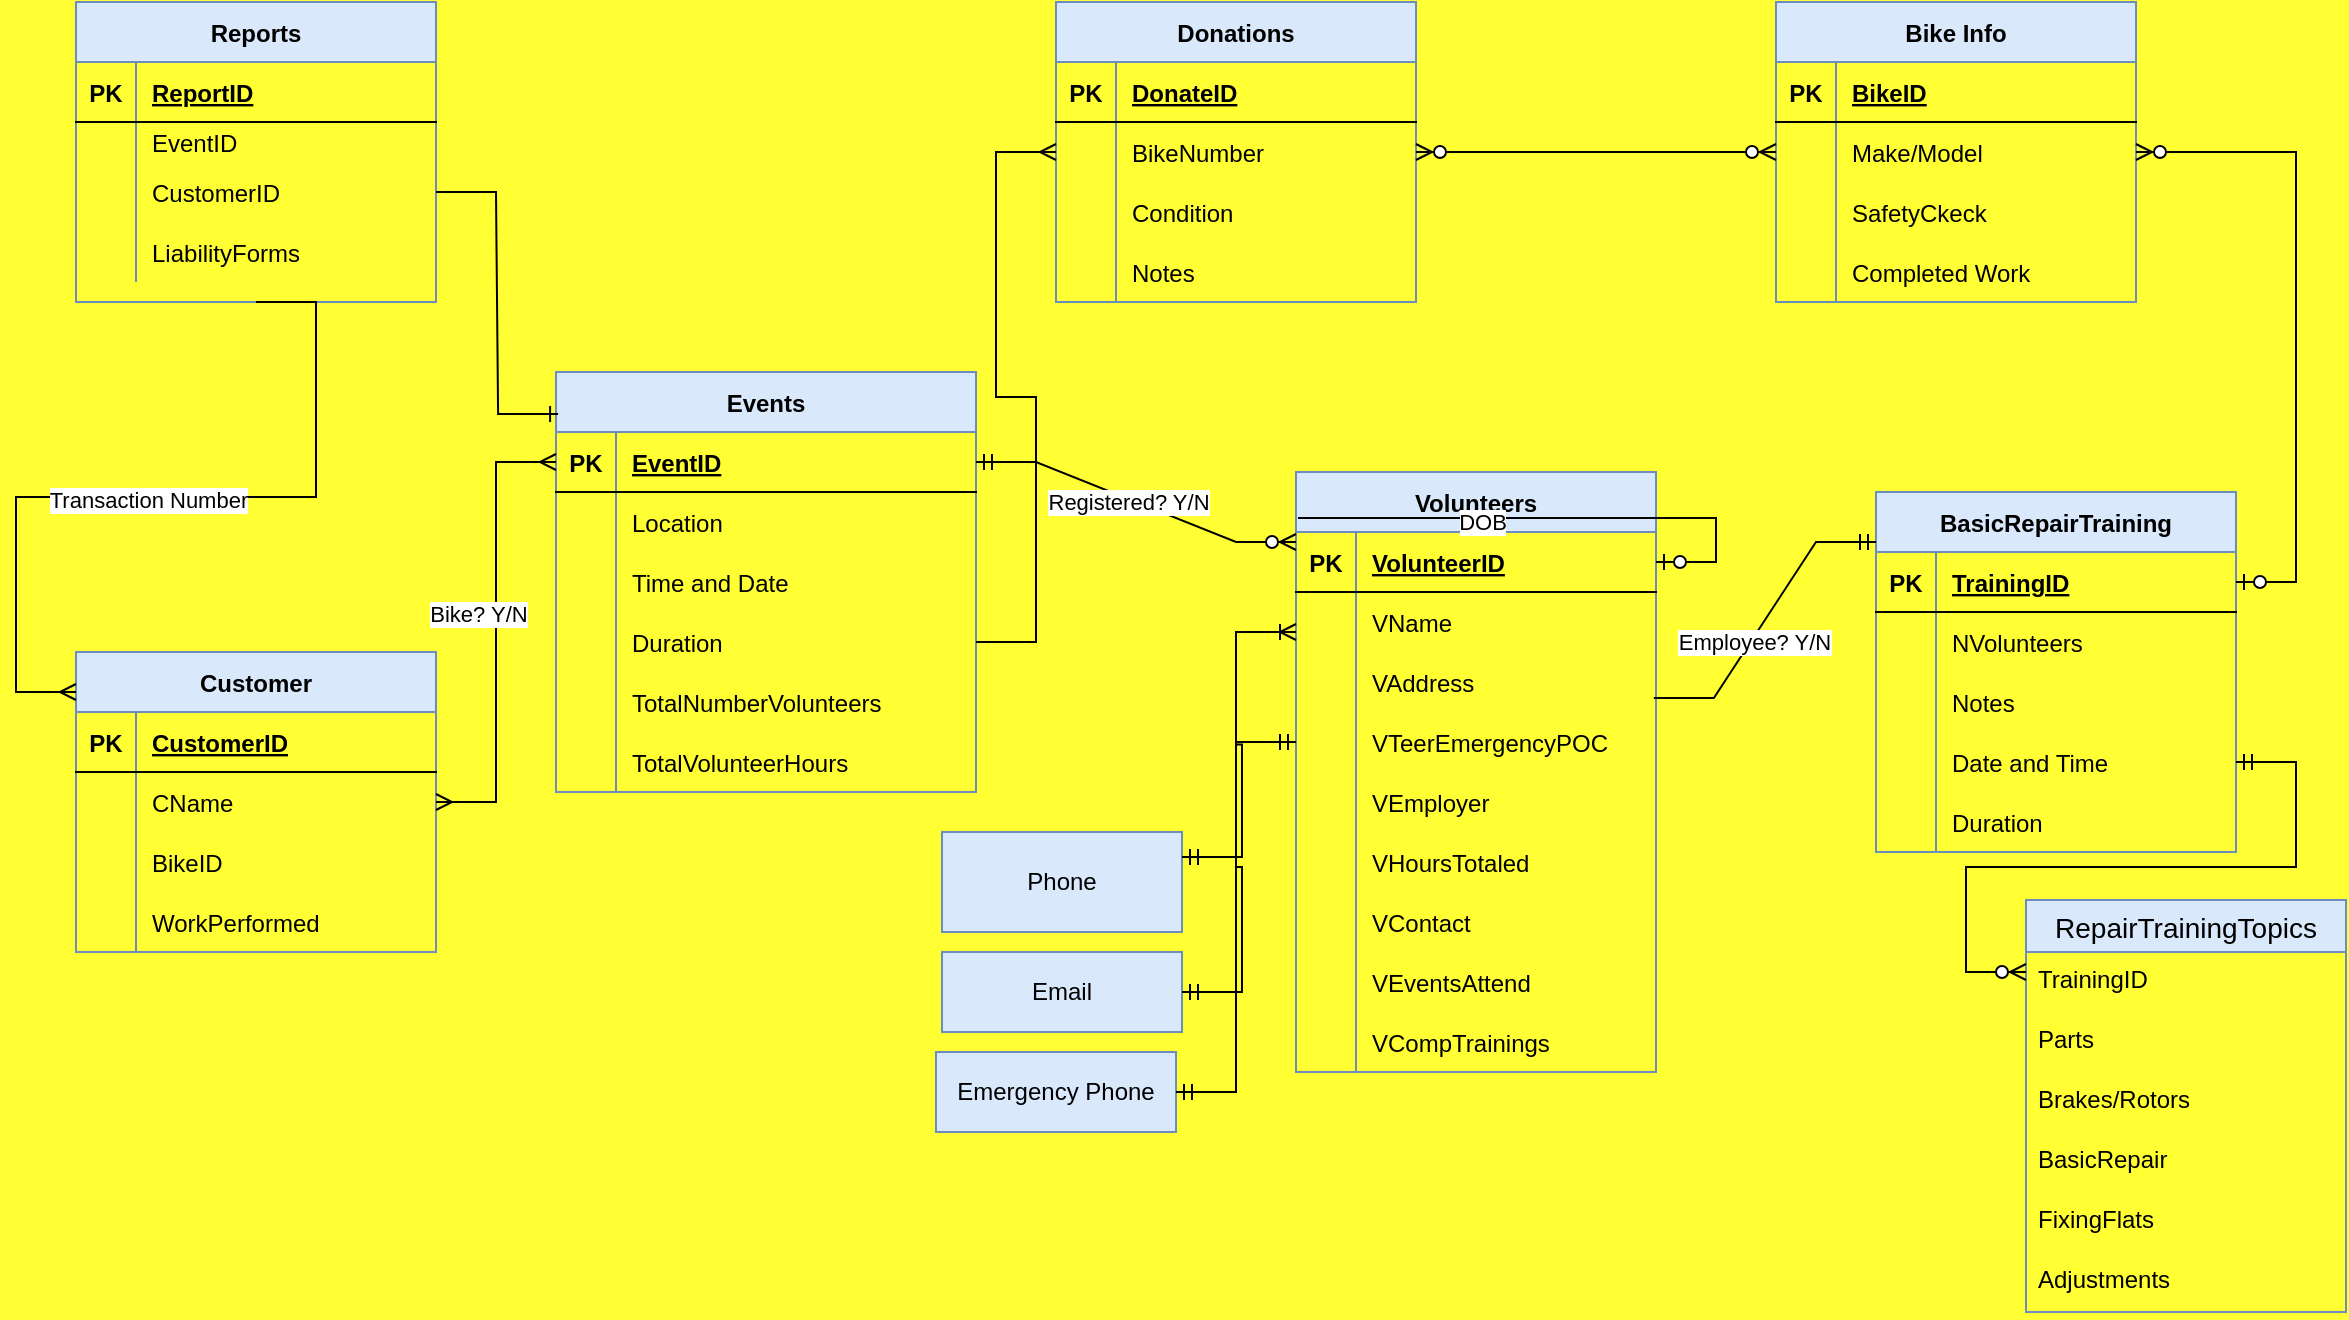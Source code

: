 <mxfile version="20.4.0" type="github">
  <diagram id="R2lEEEUBdFMjLlhIrx00" name="Page-1">
    <mxGraphModel dx="1426" dy="736" grid="1" gridSize="10" guides="1" tooltips="1" connect="1" arrows="1" fold="1" page="1" pageScale="1" pageWidth="850" pageHeight="1100" background="#FFFF33" math="0" shadow="0" extFonts="Permanent Marker^https://fonts.googleapis.com/css?family=Permanent+Marker">
      <root>
        <mxCell id="0" />
        <mxCell id="1" parent="0" />
        <mxCell id="-8hCUDdNDRMUAMXBYEi0-1" value="Donations" style="shape=table;startSize=30;container=1;collapsible=1;childLayout=tableLayout;fixedRows=1;rowLines=0;fontStyle=1;align=center;resizeLast=1;fillColor=#dae8fc;strokeColor=#6c8ebf;" vertex="1" parent="1">
          <mxGeometry x="630" y="205" width="180" height="150" as="geometry" />
        </mxCell>
        <mxCell id="-8hCUDdNDRMUAMXBYEi0-2" value="" style="shape=tableRow;horizontal=0;startSize=0;swimlaneHead=0;swimlaneBody=0;fillColor=none;collapsible=0;dropTarget=0;points=[[0,0.5],[1,0.5]];portConstraint=eastwest;top=0;left=0;right=0;bottom=1;" vertex="1" parent="-8hCUDdNDRMUAMXBYEi0-1">
          <mxGeometry y="30" width="180" height="30" as="geometry" />
        </mxCell>
        <mxCell id="-8hCUDdNDRMUAMXBYEi0-3" value="PK" style="shape=partialRectangle;connectable=0;fillColor=none;top=0;left=0;bottom=0;right=0;fontStyle=1;overflow=hidden;" vertex="1" parent="-8hCUDdNDRMUAMXBYEi0-2">
          <mxGeometry width="30" height="30" as="geometry">
            <mxRectangle width="30" height="30" as="alternateBounds" />
          </mxGeometry>
        </mxCell>
        <mxCell id="-8hCUDdNDRMUAMXBYEi0-4" value="DonateID" style="shape=partialRectangle;connectable=0;fillColor=none;top=0;left=0;bottom=0;right=0;align=left;spacingLeft=6;fontStyle=5;overflow=hidden;" vertex="1" parent="-8hCUDdNDRMUAMXBYEi0-2">
          <mxGeometry x="30" width="150" height="30" as="geometry">
            <mxRectangle width="150" height="30" as="alternateBounds" />
          </mxGeometry>
        </mxCell>
        <mxCell id="-8hCUDdNDRMUAMXBYEi0-5" value="" style="shape=tableRow;horizontal=0;startSize=0;swimlaneHead=0;swimlaneBody=0;fillColor=none;collapsible=0;dropTarget=0;points=[[0,0.5],[1,0.5]];portConstraint=eastwest;top=0;left=0;right=0;bottom=0;" vertex="1" parent="-8hCUDdNDRMUAMXBYEi0-1">
          <mxGeometry y="60" width="180" height="30" as="geometry" />
        </mxCell>
        <mxCell id="-8hCUDdNDRMUAMXBYEi0-6" value="" style="shape=partialRectangle;connectable=0;fillColor=none;top=0;left=0;bottom=0;right=0;editable=1;overflow=hidden;" vertex="1" parent="-8hCUDdNDRMUAMXBYEi0-5">
          <mxGeometry width="30" height="30" as="geometry">
            <mxRectangle width="30" height="30" as="alternateBounds" />
          </mxGeometry>
        </mxCell>
        <mxCell id="-8hCUDdNDRMUAMXBYEi0-7" value="BikeNumber" style="shape=partialRectangle;connectable=0;fillColor=none;top=0;left=0;bottom=0;right=0;align=left;spacingLeft=6;overflow=hidden;" vertex="1" parent="-8hCUDdNDRMUAMXBYEi0-5">
          <mxGeometry x="30" width="150" height="30" as="geometry">
            <mxRectangle width="150" height="30" as="alternateBounds" />
          </mxGeometry>
        </mxCell>
        <mxCell id="-8hCUDdNDRMUAMXBYEi0-8" value="" style="shape=tableRow;horizontal=0;startSize=0;swimlaneHead=0;swimlaneBody=0;fillColor=none;collapsible=0;dropTarget=0;points=[[0,0.5],[1,0.5]];portConstraint=eastwest;top=0;left=0;right=0;bottom=0;" vertex="1" parent="-8hCUDdNDRMUAMXBYEi0-1">
          <mxGeometry y="90" width="180" height="30" as="geometry" />
        </mxCell>
        <mxCell id="-8hCUDdNDRMUAMXBYEi0-9" value="" style="shape=partialRectangle;connectable=0;fillColor=none;top=0;left=0;bottom=0;right=0;editable=1;overflow=hidden;" vertex="1" parent="-8hCUDdNDRMUAMXBYEi0-8">
          <mxGeometry width="30" height="30" as="geometry">
            <mxRectangle width="30" height="30" as="alternateBounds" />
          </mxGeometry>
        </mxCell>
        <mxCell id="-8hCUDdNDRMUAMXBYEi0-10" value="Condition" style="shape=partialRectangle;connectable=0;fillColor=none;top=0;left=0;bottom=0;right=0;align=left;spacingLeft=6;overflow=hidden;" vertex="1" parent="-8hCUDdNDRMUAMXBYEi0-8">
          <mxGeometry x="30" width="150" height="30" as="geometry">
            <mxRectangle width="150" height="30" as="alternateBounds" />
          </mxGeometry>
        </mxCell>
        <mxCell id="-8hCUDdNDRMUAMXBYEi0-11" value="" style="shape=tableRow;horizontal=0;startSize=0;swimlaneHead=0;swimlaneBody=0;fillColor=none;collapsible=0;dropTarget=0;points=[[0,0.5],[1,0.5]];portConstraint=eastwest;top=0;left=0;right=0;bottom=0;" vertex="1" parent="-8hCUDdNDRMUAMXBYEi0-1">
          <mxGeometry y="120" width="180" height="30" as="geometry" />
        </mxCell>
        <mxCell id="-8hCUDdNDRMUAMXBYEi0-12" value="" style="shape=partialRectangle;connectable=0;fillColor=none;top=0;left=0;bottom=0;right=0;editable=1;overflow=hidden;" vertex="1" parent="-8hCUDdNDRMUAMXBYEi0-11">
          <mxGeometry width="30" height="30" as="geometry">
            <mxRectangle width="30" height="30" as="alternateBounds" />
          </mxGeometry>
        </mxCell>
        <mxCell id="-8hCUDdNDRMUAMXBYEi0-13" value="Notes" style="shape=partialRectangle;connectable=0;fillColor=none;top=0;left=0;bottom=0;right=0;align=left;spacingLeft=6;overflow=hidden;" vertex="1" parent="-8hCUDdNDRMUAMXBYEi0-11">
          <mxGeometry x="30" width="150" height="30" as="geometry">
            <mxRectangle width="150" height="30" as="alternateBounds" />
          </mxGeometry>
        </mxCell>
        <mxCell id="-8hCUDdNDRMUAMXBYEi0-14" value="Events" style="shape=table;startSize=30;container=1;collapsible=1;childLayout=tableLayout;fixedRows=1;rowLines=0;fontStyle=1;align=center;resizeLast=1;fillColor=#dae8fc;strokeColor=#6c8ebf;" vertex="1" parent="1">
          <mxGeometry x="380" y="390" width="210" height="210" as="geometry" />
        </mxCell>
        <mxCell id="-8hCUDdNDRMUAMXBYEi0-15" value="" style="shape=tableRow;horizontal=0;startSize=0;swimlaneHead=0;swimlaneBody=0;fillColor=none;collapsible=0;dropTarget=0;points=[[0,0.5],[1,0.5]];portConstraint=eastwest;top=0;left=0;right=0;bottom=1;" vertex="1" parent="-8hCUDdNDRMUAMXBYEi0-14">
          <mxGeometry y="30" width="210" height="30" as="geometry" />
        </mxCell>
        <mxCell id="-8hCUDdNDRMUAMXBYEi0-16" value="PK" style="shape=partialRectangle;connectable=0;fillColor=none;top=0;left=0;bottom=0;right=0;fontStyle=1;overflow=hidden;" vertex="1" parent="-8hCUDdNDRMUAMXBYEi0-15">
          <mxGeometry width="30" height="30" as="geometry">
            <mxRectangle width="30" height="30" as="alternateBounds" />
          </mxGeometry>
        </mxCell>
        <mxCell id="-8hCUDdNDRMUAMXBYEi0-17" value="EventID" style="shape=partialRectangle;connectable=0;fillColor=none;top=0;left=0;bottom=0;right=0;align=left;spacingLeft=6;fontStyle=5;overflow=hidden;" vertex="1" parent="-8hCUDdNDRMUAMXBYEi0-15">
          <mxGeometry x="30" width="180" height="30" as="geometry">
            <mxRectangle width="180" height="30" as="alternateBounds" />
          </mxGeometry>
        </mxCell>
        <mxCell id="-8hCUDdNDRMUAMXBYEi0-18" value="" style="shape=tableRow;horizontal=0;startSize=0;swimlaneHead=0;swimlaneBody=0;fillColor=none;collapsible=0;dropTarget=0;points=[[0,0.5],[1,0.5]];portConstraint=eastwest;top=0;left=0;right=0;bottom=0;" vertex="1" parent="-8hCUDdNDRMUAMXBYEi0-14">
          <mxGeometry y="60" width="210" height="30" as="geometry" />
        </mxCell>
        <mxCell id="-8hCUDdNDRMUAMXBYEi0-19" value="" style="shape=partialRectangle;connectable=0;fillColor=none;top=0;left=0;bottom=0;right=0;editable=1;overflow=hidden;" vertex="1" parent="-8hCUDdNDRMUAMXBYEi0-18">
          <mxGeometry width="30" height="30" as="geometry">
            <mxRectangle width="30" height="30" as="alternateBounds" />
          </mxGeometry>
        </mxCell>
        <mxCell id="-8hCUDdNDRMUAMXBYEi0-20" value="Location" style="shape=partialRectangle;connectable=0;fillColor=none;top=0;left=0;bottom=0;right=0;align=left;spacingLeft=6;overflow=hidden;" vertex="1" parent="-8hCUDdNDRMUAMXBYEi0-18">
          <mxGeometry x="30" width="180" height="30" as="geometry">
            <mxRectangle width="180" height="30" as="alternateBounds" />
          </mxGeometry>
        </mxCell>
        <mxCell id="-8hCUDdNDRMUAMXBYEi0-21" value="" style="shape=tableRow;horizontal=0;startSize=0;swimlaneHead=0;swimlaneBody=0;fillColor=none;collapsible=0;dropTarget=0;points=[[0,0.5],[1,0.5]];portConstraint=eastwest;top=0;left=0;right=0;bottom=0;" vertex="1" parent="-8hCUDdNDRMUAMXBYEi0-14">
          <mxGeometry y="90" width="210" height="30" as="geometry" />
        </mxCell>
        <mxCell id="-8hCUDdNDRMUAMXBYEi0-22" value="" style="shape=partialRectangle;connectable=0;fillColor=none;top=0;left=0;bottom=0;right=0;editable=1;overflow=hidden;" vertex="1" parent="-8hCUDdNDRMUAMXBYEi0-21">
          <mxGeometry width="30" height="30" as="geometry">
            <mxRectangle width="30" height="30" as="alternateBounds" />
          </mxGeometry>
        </mxCell>
        <mxCell id="-8hCUDdNDRMUAMXBYEi0-23" value="Time and Date" style="shape=partialRectangle;connectable=0;fillColor=none;top=0;left=0;bottom=0;right=0;align=left;spacingLeft=6;overflow=hidden;" vertex="1" parent="-8hCUDdNDRMUAMXBYEi0-21">
          <mxGeometry x="30" width="180" height="30" as="geometry">
            <mxRectangle width="180" height="30" as="alternateBounds" />
          </mxGeometry>
        </mxCell>
        <mxCell id="-8hCUDdNDRMUAMXBYEi0-24" value="" style="shape=tableRow;horizontal=0;startSize=0;swimlaneHead=0;swimlaneBody=0;fillColor=none;collapsible=0;dropTarget=0;points=[[0,0.5],[1,0.5]];portConstraint=eastwest;top=0;left=0;right=0;bottom=0;" vertex="1" parent="-8hCUDdNDRMUAMXBYEi0-14">
          <mxGeometry y="120" width="210" height="30" as="geometry" />
        </mxCell>
        <mxCell id="-8hCUDdNDRMUAMXBYEi0-25" value="" style="shape=partialRectangle;connectable=0;fillColor=none;top=0;left=0;bottom=0;right=0;editable=1;overflow=hidden;" vertex="1" parent="-8hCUDdNDRMUAMXBYEi0-24">
          <mxGeometry width="30" height="30" as="geometry">
            <mxRectangle width="30" height="30" as="alternateBounds" />
          </mxGeometry>
        </mxCell>
        <mxCell id="-8hCUDdNDRMUAMXBYEi0-26" value="Duration" style="shape=partialRectangle;connectable=0;fillColor=none;top=0;left=0;bottom=0;right=0;align=left;spacingLeft=6;overflow=hidden;" vertex="1" parent="-8hCUDdNDRMUAMXBYEi0-24">
          <mxGeometry x="30" width="180" height="30" as="geometry">
            <mxRectangle width="180" height="30" as="alternateBounds" />
          </mxGeometry>
        </mxCell>
        <mxCell id="-8hCUDdNDRMUAMXBYEi0-177" value="" style="shape=tableRow;horizontal=0;startSize=0;swimlaneHead=0;swimlaneBody=0;fillColor=none;collapsible=0;dropTarget=0;points=[[0,0.5],[1,0.5]];portConstraint=eastwest;top=0;left=0;right=0;bottom=0;" vertex="1" parent="-8hCUDdNDRMUAMXBYEi0-14">
          <mxGeometry y="150" width="210" height="30" as="geometry" />
        </mxCell>
        <mxCell id="-8hCUDdNDRMUAMXBYEi0-178" value="" style="shape=partialRectangle;connectable=0;fillColor=none;top=0;left=0;bottom=0;right=0;editable=1;overflow=hidden;" vertex="1" parent="-8hCUDdNDRMUAMXBYEi0-177">
          <mxGeometry width="30" height="30" as="geometry">
            <mxRectangle width="30" height="30" as="alternateBounds" />
          </mxGeometry>
        </mxCell>
        <mxCell id="-8hCUDdNDRMUAMXBYEi0-179" value="TotalNumberVolunteers" style="shape=partialRectangle;connectable=0;fillColor=none;top=0;left=0;bottom=0;right=0;align=left;spacingLeft=6;overflow=hidden;" vertex="1" parent="-8hCUDdNDRMUAMXBYEi0-177">
          <mxGeometry x="30" width="180" height="30" as="geometry">
            <mxRectangle width="180" height="30" as="alternateBounds" />
          </mxGeometry>
        </mxCell>
        <mxCell id="-8hCUDdNDRMUAMXBYEi0-180" value="" style="shape=tableRow;horizontal=0;startSize=0;swimlaneHead=0;swimlaneBody=0;fillColor=none;collapsible=0;dropTarget=0;points=[[0,0.5],[1,0.5]];portConstraint=eastwest;top=0;left=0;right=0;bottom=0;" vertex="1" parent="-8hCUDdNDRMUAMXBYEi0-14">
          <mxGeometry y="180" width="210" height="30" as="geometry" />
        </mxCell>
        <mxCell id="-8hCUDdNDRMUAMXBYEi0-181" value="" style="shape=partialRectangle;connectable=0;fillColor=none;top=0;left=0;bottom=0;right=0;editable=1;overflow=hidden;" vertex="1" parent="-8hCUDdNDRMUAMXBYEi0-180">
          <mxGeometry width="30" height="30" as="geometry">
            <mxRectangle width="30" height="30" as="alternateBounds" />
          </mxGeometry>
        </mxCell>
        <mxCell id="-8hCUDdNDRMUAMXBYEi0-182" value="TotalVolunteerHours" style="shape=partialRectangle;connectable=0;fillColor=none;top=0;left=0;bottom=0;right=0;align=left;spacingLeft=6;overflow=hidden;" vertex="1" parent="-8hCUDdNDRMUAMXBYEi0-180">
          <mxGeometry x="30" width="180" height="30" as="geometry">
            <mxRectangle width="180" height="30" as="alternateBounds" />
          </mxGeometry>
        </mxCell>
        <mxCell id="-8hCUDdNDRMUAMXBYEi0-27" value="Reports" style="shape=table;startSize=30;container=1;collapsible=1;childLayout=tableLayout;fixedRows=1;rowLines=0;fontStyle=1;align=center;resizeLast=1;fillColor=#dae8fc;strokeColor=#6c8ebf;" vertex="1" parent="1">
          <mxGeometry x="140" y="205" width="180" height="150" as="geometry" />
        </mxCell>
        <mxCell id="-8hCUDdNDRMUAMXBYEi0-28" value="" style="shape=tableRow;horizontal=0;startSize=0;swimlaneHead=0;swimlaneBody=0;fillColor=none;collapsible=0;dropTarget=0;points=[[0,0.5],[1,0.5]];portConstraint=eastwest;top=0;left=0;right=0;bottom=1;" vertex="1" parent="-8hCUDdNDRMUAMXBYEi0-27">
          <mxGeometry y="30" width="180" height="30" as="geometry" />
        </mxCell>
        <mxCell id="-8hCUDdNDRMUAMXBYEi0-29" value="PK" style="shape=partialRectangle;connectable=0;fillColor=none;top=0;left=0;bottom=0;right=0;fontStyle=1;overflow=hidden;" vertex="1" parent="-8hCUDdNDRMUAMXBYEi0-28">
          <mxGeometry width="30" height="30" as="geometry">
            <mxRectangle width="30" height="30" as="alternateBounds" />
          </mxGeometry>
        </mxCell>
        <mxCell id="-8hCUDdNDRMUAMXBYEi0-30" value="ReportID" style="shape=partialRectangle;connectable=0;fillColor=none;top=0;left=0;bottom=0;right=0;align=left;spacingLeft=6;fontStyle=5;overflow=hidden;" vertex="1" parent="-8hCUDdNDRMUAMXBYEi0-28">
          <mxGeometry x="30" width="150" height="30" as="geometry">
            <mxRectangle width="150" height="30" as="alternateBounds" />
          </mxGeometry>
        </mxCell>
        <mxCell id="-8hCUDdNDRMUAMXBYEi0-31" value="" style="shape=tableRow;horizontal=0;startSize=0;swimlaneHead=0;swimlaneBody=0;fillColor=none;collapsible=0;dropTarget=0;points=[[0,0.5],[1,0.5]];portConstraint=eastwest;top=0;left=0;right=0;bottom=0;" vertex="1" parent="-8hCUDdNDRMUAMXBYEi0-27">
          <mxGeometry y="60" width="180" height="20" as="geometry" />
        </mxCell>
        <mxCell id="-8hCUDdNDRMUAMXBYEi0-32" value="" style="shape=partialRectangle;connectable=0;fillColor=none;top=0;left=0;bottom=0;right=0;editable=1;overflow=hidden;" vertex="1" parent="-8hCUDdNDRMUAMXBYEi0-31">
          <mxGeometry width="30" height="20" as="geometry">
            <mxRectangle width="30" height="20" as="alternateBounds" />
          </mxGeometry>
        </mxCell>
        <mxCell id="-8hCUDdNDRMUAMXBYEi0-33" value="EventID" style="shape=partialRectangle;connectable=0;fillColor=none;top=0;left=0;bottom=0;right=0;align=left;spacingLeft=6;overflow=hidden;" vertex="1" parent="-8hCUDdNDRMUAMXBYEi0-31">
          <mxGeometry x="30" width="150" height="20" as="geometry">
            <mxRectangle width="150" height="20" as="alternateBounds" />
          </mxGeometry>
        </mxCell>
        <mxCell id="-8hCUDdNDRMUAMXBYEi0-34" value="" style="shape=tableRow;horizontal=0;startSize=0;swimlaneHead=0;swimlaneBody=0;fillColor=none;collapsible=0;dropTarget=0;points=[[0,0.5],[1,0.5]];portConstraint=eastwest;top=0;left=0;right=0;bottom=0;" vertex="1" parent="-8hCUDdNDRMUAMXBYEi0-27">
          <mxGeometry y="80" width="180" height="30" as="geometry" />
        </mxCell>
        <mxCell id="-8hCUDdNDRMUAMXBYEi0-35" value="" style="shape=partialRectangle;connectable=0;fillColor=none;top=0;left=0;bottom=0;right=0;editable=1;overflow=hidden;" vertex="1" parent="-8hCUDdNDRMUAMXBYEi0-34">
          <mxGeometry width="30" height="30" as="geometry">
            <mxRectangle width="30" height="30" as="alternateBounds" />
          </mxGeometry>
        </mxCell>
        <mxCell id="-8hCUDdNDRMUAMXBYEi0-36" value="CustomerID" style="shape=partialRectangle;connectable=0;fillColor=none;top=0;left=0;bottom=0;right=0;align=left;spacingLeft=6;overflow=hidden;" vertex="1" parent="-8hCUDdNDRMUAMXBYEi0-34">
          <mxGeometry x="30" width="150" height="30" as="geometry">
            <mxRectangle width="150" height="30" as="alternateBounds" />
          </mxGeometry>
        </mxCell>
        <mxCell id="-8hCUDdNDRMUAMXBYEi0-37" value="" style="shape=tableRow;horizontal=0;startSize=0;swimlaneHead=0;swimlaneBody=0;fillColor=none;collapsible=0;dropTarget=0;points=[[0,0.5],[1,0.5]];portConstraint=eastwest;top=0;left=0;right=0;bottom=0;" vertex="1" parent="-8hCUDdNDRMUAMXBYEi0-27">
          <mxGeometry y="110" width="180" height="30" as="geometry" />
        </mxCell>
        <mxCell id="-8hCUDdNDRMUAMXBYEi0-38" value="" style="shape=partialRectangle;connectable=0;fillColor=none;top=0;left=0;bottom=0;right=0;editable=1;overflow=hidden;" vertex="1" parent="-8hCUDdNDRMUAMXBYEi0-37">
          <mxGeometry width="30" height="30" as="geometry">
            <mxRectangle width="30" height="30" as="alternateBounds" />
          </mxGeometry>
        </mxCell>
        <mxCell id="-8hCUDdNDRMUAMXBYEi0-39" value="LiabilityForms" style="shape=partialRectangle;connectable=0;fillColor=none;top=0;left=0;bottom=0;right=0;align=left;spacingLeft=6;overflow=hidden;" vertex="1" parent="-8hCUDdNDRMUAMXBYEi0-37">
          <mxGeometry x="30" width="150" height="30" as="geometry">
            <mxRectangle width="150" height="30" as="alternateBounds" />
          </mxGeometry>
        </mxCell>
        <mxCell id="-8hCUDdNDRMUAMXBYEi0-40" value="Customer" style="shape=table;startSize=30;container=1;collapsible=1;childLayout=tableLayout;fixedRows=1;rowLines=0;fontStyle=1;align=center;resizeLast=1;fillColor=#dae8fc;strokeColor=#6c8ebf;" vertex="1" parent="1">
          <mxGeometry x="140" y="530" width="180" height="150" as="geometry" />
        </mxCell>
        <mxCell id="-8hCUDdNDRMUAMXBYEi0-41" value="" style="shape=tableRow;horizontal=0;startSize=0;swimlaneHead=0;swimlaneBody=0;fillColor=none;collapsible=0;dropTarget=0;points=[[0,0.5],[1,0.5]];portConstraint=eastwest;top=0;left=0;right=0;bottom=1;" vertex="1" parent="-8hCUDdNDRMUAMXBYEi0-40">
          <mxGeometry y="30" width="180" height="30" as="geometry" />
        </mxCell>
        <mxCell id="-8hCUDdNDRMUAMXBYEi0-42" value="PK" style="shape=partialRectangle;connectable=0;fillColor=none;top=0;left=0;bottom=0;right=0;fontStyle=1;overflow=hidden;" vertex="1" parent="-8hCUDdNDRMUAMXBYEi0-41">
          <mxGeometry width="30" height="30" as="geometry">
            <mxRectangle width="30" height="30" as="alternateBounds" />
          </mxGeometry>
        </mxCell>
        <mxCell id="-8hCUDdNDRMUAMXBYEi0-43" value="CustomerID" style="shape=partialRectangle;connectable=0;fillColor=none;top=0;left=0;bottom=0;right=0;align=left;spacingLeft=6;fontStyle=5;overflow=hidden;" vertex="1" parent="-8hCUDdNDRMUAMXBYEi0-41">
          <mxGeometry x="30" width="150" height="30" as="geometry">
            <mxRectangle width="150" height="30" as="alternateBounds" />
          </mxGeometry>
        </mxCell>
        <mxCell id="-8hCUDdNDRMUAMXBYEi0-44" value="" style="shape=tableRow;horizontal=0;startSize=0;swimlaneHead=0;swimlaneBody=0;fillColor=none;collapsible=0;dropTarget=0;points=[[0,0.5],[1,0.5]];portConstraint=eastwest;top=0;left=0;right=0;bottom=0;" vertex="1" parent="-8hCUDdNDRMUAMXBYEi0-40">
          <mxGeometry y="60" width="180" height="30" as="geometry" />
        </mxCell>
        <mxCell id="-8hCUDdNDRMUAMXBYEi0-45" value="" style="shape=partialRectangle;connectable=0;fillColor=none;top=0;left=0;bottom=0;right=0;editable=1;overflow=hidden;" vertex="1" parent="-8hCUDdNDRMUAMXBYEi0-44">
          <mxGeometry width="30" height="30" as="geometry">
            <mxRectangle width="30" height="30" as="alternateBounds" />
          </mxGeometry>
        </mxCell>
        <mxCell id="-8hCUDdNDRMUAMXBYEi0-46" value="CName" style="shape=partialRectangle;connectable=0;fillColor=none;top=0;left=0;bottom=0;right=0;align=left;spacingLeft=6;overflow=hidden;" vertex="1" parent="-8hCUDdNDRMUAMXBYEi0-44">
          <mxGeometry x="30" width="150" height="30" as="geometry">
            <mxRectangle width="150" height="30" as="alternateBounds" />
          </mxGeometry>
        </mxCell>
        <mxCell id="-8hCUDdNDRMUAMXBYEi0-47" value="" style="shape=tableRow;horizontal=0;startSize=0;swimlaneHead=0;swimlaneBody=0;fillColor=none;collapsible=0;dropTarget=0;points=[[0,0.5],[1,0.5]];portConstraint=eastwest;top=0;left=0;right=0;bottom=0;" vertex="1" parent="-8hCUDdNDRMUAMXBYEi0-40">
          <mxGeometry y="90" width="180" height="30" as="geometry" />
        </mxCell>
        <mxCell id="-8hCUDdNDRMUAMXBYEi0-48" value="" style="shape=partialRectangle;connectable=0;fillColor=none;top=0;left=0;bottom=0;right=0;editable=1;overflow=hidden;" vertex="1" parent="-8hCUDdNDRMUAMXBYEi0-47">
          <mxGeometry width="30" height="30" as="geometry">
            <mxRectangle width="30" height="30" as="alternateBounds" />
          </mxGeometry>
        </mxCell>
        <mxCell id="-8hCUDdNDRMUAMXBYEi0-49" value="BikeID" style="shape=partialRectangle;connectable=0;fillColor=none;top=0;left=0;bottom=0;right=0;align=left;spacingLeft=6;overflow=hidden;" vertex="1" parent="-8hCUDdNDRMUAMXBYEi0-47">
          <mxGeometry x="30" width="150" height="30" as="geometry">
            <mxRectangle width="150" height="30" as="alternateBounds" />
          </mxGeometry>
        </mxCell>
        <mxCell id="-8hCUDdNDRMUAMXBYEi0-50" value="" style="shape=tableRow;horizontal=0;startSize=0;swimlaneHead=0;swimlaneBody=0;fillColor=none;collapsible=0;dropTarget=0;points=[[0,0.5],[1,0.5]];portConstraint=eastwest;top=0;left=0;right=0;bottom=0;" vertex="1" parent="-8hCUDdNDRMUAMXBYEi0-40">
          <mxGeometry y="120" width="180" height="30" as="geometry" />
        </mxCell>
        <mxCell id="-8hCUDdNDRMUAMXBYEi0-51" value="" style="shape=partialRectangle;connectable=0;fillColor=none;top=0;left=0;bottom=0;right=0;editable=1;overflow=hidden;" vertex="1" parent="-8hCUDdNDRMUAMXBYEi0-50">
          <mxGeometry width="30" height="30" as="geometry">
            <mxRectangle width="30" height="30" as="alternateBounds" />
          </mxGeometry>
        </mxCell>
        <mxCell id="-8hCUDdNDRMUAMXBYEi0-52" value="WorkPerformed" style="shape=partialRectangle;connectable=0;fillColor=none;top=0;left=0;bottom=0;right=0;align=left;spacingLeft=6;overflow=hidden;" vertex="1" parent="-8hCUDdNDRMUAMXBYEi0-50">
          <mxGeometry x="30" width="150" height="30" as="geometry">
            <mxRectangle width="150" height="30" as="alternateBounds" />
          </mxGeometry>
        </mxCell>
        <mxCell id="-8hCUDdNDRMUAMXBYEi0-53" value="Volunteers" style="shape=table;startSize=30;container=1;collapsible=1;childLayout=tableLayout;fixedRows=1;rowLines=0;fontStyle=1;align=center;resizeLast=1;fillColor=#dae8fc;strokeColor=#6c8ebf;" vertex="1" parent="1">
          <mxGeometry x="750" y="440" width="180" height="300" as="geometry" />
        </mxCell>
        <mxCell id="-8hCUDdNDRMUAMXBYEi0-54" value="" style="shape=tableRow;horizontal=0;startSize=0;swimlaneHead=0;swimlaneBody=0;fillColor=none;collapsible=0;dropTarget=0;points=[[0,0.5],[1,0.5]];portConstraint=eastwest;top=0;left=0;right=0;bottom=1;" vertex="1" parent="-8hCUDdNDRMUAMXBYEi0-53">
          <mxGeometry y="30" width="180" height="30" as="geometry" />
        </mxCell>
        <mxCell id="-8hCUDdNDRMUAMXBYEi0-55" value="PK" style="shape=partialRectangle;connectable=0;fillColor=none;top=0;left=0;bottom=0;right=0;fontStyle=1;overflow=hidden;" vertex="1" parent="-8hCUDdNDRMUAMXBYEi0-54">
          <mxGeometry width="30" height="30" as="geometry">
            <mxRectangle width="30" height="30" as="alternateBounds" />
          </mxGeometry>
        </mxCell>
        <mxCell id="-8hCUDdNDRMUAMXBYEi0-56" value="VolunteerID" style="shape=partialRectangle;connectable=0;fillColor=none;top=0;left=0;bottom=0;right=0;align=left;spacingLeft=6;fontStyle=5;overflow=hidden;" vertex="1" parent="-8hCUDdNDRMUAMXBYEi0-54">
          <mxGeometry x="30" width="150" height="30" as="geometry">
            <mxRectangle width="150" height="30" as="alternateBounds" />
          </mxGeometry>
        </mxCell>
        <mxCell id="-8hCUDdNDRMUAMXBYEi0-57" value="" style="shape=tableRow;horizontal=0;startSize=0;swimlaneHead=0;swimlaneBody=0;fillColor=none;collapsible=0;dropTarget=0;points=[[0,0.5],[1,0.5]];portConstraint=eastwest;top=0;left=0;right=0;bottom=0;" vertex="1" parent="-8hCUDdNDRMUAMXBYEi0-53">
          <mxGeometry y="60" width="180" height="30" as="geometry" />
        </mxCell>
        <mxCell id="-8hCUDdNDRMUAMXBYEi0-58" value="" style="shape=partialRectangle;connectable=0;fillColor=none;top=0;left=0;bottom=0;right=0;editable=1;overflow=hidden;" vertex="1" parent="-8hCUDdNDRMUAMXBYEi0-57">
          <mxGeometry width="30" height="30" as="geometry">
            <mxRectangle width="30" height="30" as="alternateBounds" />
          </mxGeometry>
        </mxCell>
        <mxCell id="-8hCUDdNDRMUAMXBYEi0-59" value="VName" style="shape=partialRectangle;connectable=0;fillColor=none;top=0;left=0;bottom=0;right=0;align=left;spacingLeft=6;overflow=hidden;" vertex="1" parent="-8hCUDdNDRMUAMXBYEi0-57">
          <mxGeometry x="30" width="150" height="30" as="geometry">
            <mxRectangle width="150" height="30" as="alternateBounds" />
          </mxGeometry>
        </mxCell>
        <mxCell id="-8hCUDdNDRMUAMXBYEi0-60" value="" style="shape=tableRow;horizontal=0;startSize=0;swimlaneHead=0;swimlaneBody=0;fillColor=none;collapsible=0;dropTarget=0;points=[[0,0.5],[1,0.5]];portConstraint=eastwest;top=0;left=0;right=0;bottom=0;" vertex="1" parent="-8hCUDdNDRMUAMXBYEi0-53">
          <mxGeometry y="90" width="180" height="30" as="geometry" />
        </mxCell>
        <mxCell id="-8hCUDdNDRMUAMXBYEi0-61" value="" style="shape=partialRectangle;connectable=0;fillColor=none;top=0;left=0;bottom=0;right=0;editable=1;overflow=hidden;" vertex="1" parent="-8hCUDdNDRMUAMXBYEi0-60">
          <mxGeometry width="30" height="30" as="geometry">
            <mxRectangle width="30" height="30" as="alternateBounds" />
          </mxGeometry>
        </mxCell>
        <mxCell id="-8hCUDdNDRMUAMXBYEi0-62" value="VAddress" style="shape=partialRectangle;connectable=0;fillColor=none;top=0;left=0;bottom=0;right=0;align=left;spacingLeft=6;overflow=hidden;" vertex="1" parent="-8hCUDdNDRMUAMXBYEi0-60">
          <mxGeometry x="30" width="150" height="30" as="geometry">
            <mxRectangle width="150" height="30" as="alternateBounds" />
          </mxGeometry>
        </mxCell>
        <mxCell id="-8hCUDdNDRMUAMXBYEi0-63" value="" style="shape=tableRow;horizontal=0;startSize=0;swimlaneHead=0;swimlaneBody=0;fillColor=none;collapsible=0;dropTarget=0;points=[[0,0.5],[1,0.5]];portConstraint=eastwest;top=0;left=0;right=0;bottom=0;" vertex="1" parent="-8hCUDdNDRMUAMXBYEi0-53">
          <mxGeometry y="120" width="180" height="30" as="geometry" />
        </mxCell>
        <mxCell id="-8hCUDdNDRMUAMXBYEi0-64" value="" style="shape=partialRectangle;connectable=0;fillColor=none;top=0;left=0;bottom=0;right=0;editable=1;overflow=hidden;" vertex="1" parent="-8hCUDdNDRMUAMXBYEi0-63">
          <mxGeometry width="30" height="30" as="geometry">
            <mxRectangle width="30" height="30" as="alternateBounds" />
          </mxGeometry>
        </mxCell>
        <mxCell id="-8hCUDdNDRMUAMXBYEi0-65" value="VTeerEmergencyPOC" style="shape=partialRectangle;connectable=0;fillColor=none;top=0;left=0;bottom=0;right=0;align=left;spacingLeft=6;overflow=hidden;" vertex="1" parent="-8hCUDdNDRMUAMXBYEi0-63">
          <mxGeometry x="30" width="150" height="30" as="geometry">
            <mxRectangle width="150" height="30" as="alternateBounds" />
          </mxGeometry>
        </mxCell>
        <mxCell id="-8hCUDdNDRMUAMXBYEi0-140" value="" style="shape=tableRow;horizontal=0;startSize=0;swimlaneHead=0;swimlaneBody=0;fillColor=none;collapsible=0;dropTarget=0;points=[[0,0.5],[1,0.5]];portConstraint=eastwest;top=0;left=0;right=0;bottom=0;" vertex="1" parent="-8hCUDdNDRMUAMXBYEi0-53">
          <mxGeometry y="150" width="180" height="30" as="geometry" />
        </mxCell>
        <mxCell id="-8hCUDdNDRMUAMXBYEi0-141" value="" style="shape=partialRectangle;connectable=0;fillColor=none;top=0;left=0;bottom=0;right=0;editable=1;overflow=hidden;" vertex="1" parent="-8hCUDdNDRMUAMXBYEi0-140">
          <mxGeometry width="30" height="30" as="geometry">
            <mxRectangle width="30" height="30" as="alternateBounds" />
          </mxGeometry>
        </mxCell>
        <mxCell id="-8hCUDdNDRMUAMXBYEi0-142" value="VEmployer" style="shape=partialRectangle;connectable=0;fillColor=none;top=0;left=0;bottom=0;right=0;align=left;spacingLeft=6;overflow=hidden;" vertex="1" parent="-8hCUDdNDRMUAMXBYEi0-140">
          <mxGeometry x="30" width="150" height="30" as="geometry">
            <mxRectangle width="150" height="30" as="alternateBounds" />
          </mxGeometry>
        </mxCell>
        <mxCell id="-8hCUDdNDRMUAMXBYEi0-143" value="" style="shape=tableRow;horizontal=0;startSize=0;swimlaneHead=0;swimlaneBody=0;fillColor=none;collapsible=0;dropTarget=0;points=[[0,0.5],[1,0.5]];portConstraint=eastwest;top=0;left=0;right=0;bottom=0;" vertex="1" parent="-8hCUDdNDRMUAMXBYEi0-53">
          <mxGeometry y="180" width="180" height="30" as="geometry" />
        </mxCell>
        <mxCell id="-8hCUDdNDRMUAMXBYEi0-144" value="" style="shape=partialRectangle;connectable=0;fillColor=none;top=0;left=0;bottom=0;right=0;editable=1;overflow=hidden;" vertex="1" parent="-8hCUDdNDRMUAMXBYEi0-143">
          <mxGeometry width="30" height="30" as="geometry">
            <mxRectangle width="30" height="30" as="alternateBounds" />
          </mxGeometry>
        </mxCell>
        <mxCell id="-8hCUDdNDRMUAMXBYEi0-145" value="VHoursTotaled" style="shape=partialRectangle;connectable=0;fillColor=none;top=0;left=0;bottom=0;right=0;align=left;spacingLeft=6;overflow=hidden;" vertex="1" parent="-8hCUDdNDRMUAMXBYEi0-143">
          <mxGeometry x="30" width="150" height="30" as="geometry">
            <mxRectangle width="150" height="30" as="alternateBounds" />
          </mxGeometry>
        </mxCell>
        <mxCell id="-8hCUDdNDRMUAMXBYEi0-146" value="" style="shape=tableRow;horizontal=0;startSize=0;swimlaneHead=0;swimlaneBody=0;fillColor=none;collapsible=0;dropTarget=0;points=[[0,0.5],[1,0.5]];portConstraint=eastwest;top=0;left=0;right=0;bottom=0;" vertex="1" parent="-8hCUDdNDRMUAMXBYEi0-53">
          <mxGeometry y="210" width="180" height="30" as="geometry" />
        </mxCell>
        <mxCell id="-8hCUDdNDRMUAMXBYEi0-147" value="" style="shape=partialRectangle;connectable=0;fillColor=none;top=0;left=0;bottom=0;right=0;editable=1;overflow=hidden;" vertex="1" parent="-8hCUDdNDRMUAMXBYEi0-146">
          <mxGeometry width="30" height="30" as="geometry">
            <mxRectangle width="30" height="30" as="alternateBounds" />
          </mxGeometry>
        </mxCell>
        <mxCell id="-8hCUDdNDRMUAMXBYEi0-148" value="VContact" style="shape=partialRectangle;connectable=0;fillColor=none;top=0;left=0;bottom=0;right=0;align=left;spacingLeft=6;overflow=hidden;" vertex="1" parent="-8hCUDdNDRMUAMXBYEi0-146">
          <mxGeometry x="30" width="150" height="30" as="geometry">
            <mxRectangle width="150" height="30" as="alternateBounds" />
          </mxGeometry>
        </mxCell>
        <mxCell id="-8hCUDdNDRMUAMXBYEi0-171" value="" style="shape=tableRow;horizontal=0;startSize=0;swimlaneHead=0;swimlaneBody=0;fillColor=none;collapsible=0;dropTarget=0;points=[[0,0.5],[1,0.5]];portConstraint=eastwest;top=0;left=0;right=0;bottom=0;" vertex="1" parent="-8hCUDdNDRMUAMXBYEi0-53">
          <mxGeometry y="240" width="180" height="30" as="geometry" />
        </mxCell>
        <mxCell id="-8hCUDdNDRMUAMXBYEi0-172" value="" style="shape=partialRectangle;connectable=0;fillColor=none;top=0;left=0;bottom=0;right=0;editable=1;overflow=hidden;" vertex="1" parent="-8hCUDdNDRMUAMXBYEi0-171">
          <mxGeometry width="30" height="30" as="geometry">
            <mxRectangle width="30" height="30" as="alternateBounds" />
          </mxGeometry>
        </mxCell>
        <mxCell id="-8hCUDdNDRMUAMXBYEi0-173" value="VEventsAttend" style="shape=partialRectangle;connectable=0;fillColor=none;top=0;left=0;bottom=0;right=0;align=left;spacingLeft=6;overflow=hidden;" vertex="1" parent="-8hCUDdNDRMUAMXBYEi0-171">
          <mxGeometry x="30" width="150" height="30" as="geometry">
            <mxRectangle width="150" height="30" as="alternateBounds" />
          </mxGeometry>
        </mxCell>
        <mxCell id="-8hCUDdNDRMUAMXBYEi0-174" value="" style="shape=tableRow;horizontal=0;startSize=0;swimlaneHead=0;swimlaneBody=0;fillColor=none;collapsible=0;dropTarget=0;points=[[0,0.5],[1,0.5]];portConstraint=eastwest;top=0;left=0;right=0;bottom=0;" vertex="1" parent="-8hCUDdNDRMUAMXBYEi0-53">
          <mxGeometry y="270" width="180" height="30" as="geometry" />
        </mxCell>
        <mxCell id="-8hCUDdNDRMUAMXBYEi0-175" value="" style="shape=partialRectangle;connectable=0;fillColor=none;top=0;left=0;bottom=0;right=0;editable=1;overflow=hidden;" vertex="1" parent="-8hCUDdNDRMUAMXBYEi0-174">
          <mxGeometry width="30" height="30" as="geometry">
            <mxRectangle width="30" height="30" as="alternateBounds" />
          </mxGeometry>
        </mxCell>
        <mxCell id="-8hCUDdNDRMUAMXBYEi0-176" value="VCompTrainings" style="shape=partialRectangle;connectable=0;fillColor=none;top=0;left=0;bottom=0;right=0;align=left;spacingLeft=6;overflow=hidden;" vertex="1" parent="-8hCUDdNDRMUAMXBYEi0-174">
          <mxGeometry x="30" width="150" height="30" as="geometry">
            <mxRectangle width="150" height="30" as="alternateBounds" />
          </mxGeometry>
        </mxCell>
        <mxCell id="-8hCUDdNDRMUAMXBYEi0-66" value="Bike Info" style="shape=table;startSize=30;container=1;collapsible=1;childLayout=tableLayout;fixedRows=1;rowLines=0;fontStyle=1;align=center;resizeLast=1;fillColor=#dae8fc;strokeColor=#6c8ebf;" vertex="1" parent="1">
          <mxGeometry x="990" y="205" width="180" height="150" as="geometry" />
        </mxCell>
        <mxCell id="-8hCUDdNDRMUAMXBYEi0-67" value="" style="shape=tableRow;horizontal=0;startSize=0;swimlaneHead=0;swimlaneBody=0;fillColor=none;collapsible=0;dropTarget=0;points=[[0,0.5],[1,0.5]];portConstraint=eastwest;top=0;left=0;right=0;bottom=1;" vertex="1" parent="-8hCUDdNDRMUAMXBYEi0-66">
          <mxGeometry y="30" width="180" height="30" as="geometry" />
        </mxCell>
        <mxCell id="-8hCUDdNDRMUAMXBYEi0-68" value="PK" style="shape=partialRectangle;connectable=0;fillColor=none;top=0;left=0;bottom=0;right=0;fontStyle=1;overflow=hidden;" vertex="1" parent="-8hCUDdNDRMUAMXBYEi0-67">
          <mxGeometry width="30" height="30" as="geometry">
            <mxRectangle width="30" height="30" as="alternateBounds" />
          </mxGeometry>
        </mxCell>
        <mxCell id="-8hCUDdNDRMUAMXBYEi0-69" value="BikeID" style="shape=partialRectangle;connectable=0;fillColor=none;top=0;left=0;bottom=0;right=0;align=left;spacingLeft=6;fontStyle=5;overflow=hidden;" vertex="1" parent="-8hCUDdNDRMUAMXBYEi0-67">
          <mxGeometry x="30" width="150" height="30" as="geometry">
            <mxRectangle width="150" height="30" as="alternateBounds" />
          </mxGeometry>
        </mxCell>
        <mxCell id="-8hCUDdNDRMUAMXBYEi0-70" value="" style="shape=tableRow;horizontal=0;startSize=0;swimlaneHead=0;swimlaneBody=0;fillColor=none;collapsible=0;dropTarget=0;points=[[0,0.5],[1,0.5]];portConstraint=eastwest;top=0;left=0;right=0;bottom=0;" vertex="1" parent="-8hCUDdNDRMUAMXBYEi0-66">
          <mxGeometry y="60" width="180" height="30" as="geometry" />
        </mxCell>
        <mxCell id="-8hCUDdNDRMUAMXBYEi0-71" value="" style="shape=partialRectangle;connectable=0;fillColor=none;top=0;left=0;bottom=0;right=0;editable=1;overflow=hidden;" vertex="1" parent="-8hCUDdNDRMUAMXBYEi0-70">
          <mxGeometry width="30" height="30" as="geometry">
            <mxRectangle width="30" height="30" as="alternateBounds" />
          </mxGeometry>
        </mxCell>
        <mxCell id="-8hCUDdNDRMUAMXBYEi0-72" value="Make/Model" style="shape=partialRectangle;connectable=0;fillColor=none;top=0;left=0;bottom=0;right=0;align=left;spacingLeft=6;overflow=hidden;" vertex="1" parent="-8hCUDdNDRMUAMXBYEi0-70">
          <mxGeometry x="30" width="150" height="30" as="geometry">
            <mxRectangle width="150" height="30" as="alternateBounds" />
          </mxGeometry>
        </mxCell>
        <mxCell id="-8hCUDdNDRMUAMXBYEi0-73" value="" style="shape=tableRow;horizontal=0;startSize=0;swimlaneHead=0;swimlaneBody=0;fillColor=none;collapsible=0;dropTarget=0;points=[[0,0.5],[1,0.5]];portConstraint=eastwest;top=0;left=0;right=0;bottom=0;" vertex="1" parent="-8hCUDdNDRMUAMXBYEi0-66">
          <mxGeometry y="90" width="180" height="30" as="geometry" />
        </mxCell>
        <mxCell id="-8hCUDdNDRMUAMXBYEi0-74" value="" style="shape=partialRectangle;connectable=0;fillColor=none;top=0;left=0;bottom=0;right=0;editable=1;overflow=hidden;" vertex="1" parent="-8hCUDdNDRMUAMXBYEi0-73">
          <mxGeometry width="30" height="30" as="geometry">
            <mxRectangle width="30" height="30" as="alternateBounds" />
          </mxGeometry>
        </mxCell>
        <mxCell id="-8hCUDdNDRMUAMXBYEi0-75" value="SafetyCkeck" style="shape=partialRectangle;connectable=0;fillColor=none;top=0;left=0;bottom=0;right=0;align=left;spacingLeft=6;overflow=hidden;" vertex="1" parent="-8hCUDdNDRMUAMXBYEi0-73">
          <mxGeometry x="30" width="150" height="30" as="geometry">
            <mxRectangle width="150" height="30" as="alternateBounds" />
          </mxGeometry>
        </mxCell>
        <mxCell id="-8hCUDdNDRMUAMXBYEi0-76" value="" style="shape=tableRow;horizontal=0;startSize=0;swimlaneHead=0;swimlaneBody=0;fillColor=none;collapsible=0;dropTarget=0;points=[[0,0.5],[1,0.5]];portConstraint=eastwest;top=0;left=0;right=0;bottom=0;" vertex="1" parent="-8hCUDdNDRMUAMXBYEi0-66">
          <mxGeometry y="120" width="180" height="30" as="geometry" />
        </mxCell>
        <mxCell id="-8hCUDdNDRMUAMXBYEi0-77" value="" style="shape=partialRectangle;connectable=0;fillColor=none;top=0;left=0;bottom=0;right=0;editable=1;overflow=hidden;" vertex="1" parent="-8hCUDdNDRMUAMXBYEi0-76">
          <mxGeometry width="30" height="30" as="geometry">
            <mxRectangle width="30" height="30" as="alternateBounds" />
          </mxGeometry>
        </mxCell>
        <mxCell id="-8hCUDdNDRMUAMXBYEi0-78" value="Completed Work" style="shape=partialRectangle;connectable=0;fillColor=none;top=0;left=0;bottom=0;right=0;align=left;spacingLeft=6;overflow=hidden;" vertex="1" parent="-8hCUDdNDRMUAMXBYEi0-76">
          <mxGeometry x="30" width="150" height="30" as="geometry">
            <mxRectangle width="150" height="30" as="alternateBounds" />
          </mxGeometry>
        </mxCell>
        <mxCell id="-8hCUDdNDRMUAMXBYEi0-79" value="BasicRepairTraining" style="shape=table;startSize=30;container=1;collapsible=1;childLayout=tableLayout;fixedRows=1;rowLines=0;fontStyle=1;align=center;resizeLast=1;fillColor=#dae8fc;strokeColor=#6c8ebf;" vertex="1" parent="1">
          <mxGeometry x="1040" y="450" width="180" height="180" as="geometry" />
        </mxCell>
        <mxCell id="-8hCUDdNDRMUAMXBYEi0-80" value="" style="shape=tableRow;horizontal=0;startSize=0;swimlaneHead=0;swimlaneBody=0;fillColor=none;collapsible=0;dropTarget=0;points=[[0,0.5],[1,0.5]];portConstraint=eastwest;top=0;left=0;right=0;bottom=1;" vertex="1" parent="-8hCUDdNDRMUAMXBYEi0-79">
          <mxGeometry y="30" width="180" height="30" as="geometry" />
        </mxCell>
        <mxCell id="-8hCUDdNDRMUAMXBYEi0-81" value="PK" style="shape=partialRectangle;connectable=0;fillColor=none;top=0;left=0;bottom=0;right=0;fontStyle=1;overflow=hidden;" vertex="1" parent="-8hCUDdNDRMUAMXBYEi0-80">
          <mxGeometry width="30" height="30" as="geometry">
            <mxRectangle width="30" height="30" as="alternateBounds" />
          </mxGeometry>
        </mxCell>
        <mxCell id="-8hCUDdNDRMUAMXBYEi0-82" value="TrainingID" style="shape=partialRectangle;connectable=0;fillColor=none;top=0;left=0;bottom=0;right=0;align=left;spacingLeft=6;fontStyle=5;overflow=hidden;" vertex="1" parent="-8hCUDdNDRMUAMXBYEi0-80">
          <mxGeometry x="30" width="150" height="30" as="geometry">
            <mxRectangle width="150" height="30" as="alternateBounds" />
          </mxGeometry>
        </mxCell>
        <mxCell id="-8hCUDdNDRMUAMXBYEi0-83" value="" style="shape=tableRow;horizontal=0;startSize=0;swimlaneHead=0;swimlaneBody=0;fillColor=none;collapsible=0;dropTarget=0;points=[[0,0.5],[1,0.5]];portConstraint=eastwest;top=0;left=0;right=0;bottom=0;" vertex="1" parent="-8hCUDdNDRMUAMXBYEi0-79">
          <mxGeometry y="60" width="180" height="30" as="geometry" />
        </mxCell>
        <mxCell id="-8hCUDdNDRMUAMXBYEi0-84" value="" style="shape=partialRectangle;connectable=0;fillColor=none;top=0;left=0;bottom=0;right=0;editable=1;overflow=hidden;" vertex="1" parent="-8hCUDdNDRMUAMXBYEi0-83">
          <mxGeometry width="30" height="30" as="geometry">
            <mxRectangle width="30" height="30" as="alternateBounds" />
          </mxGeometry>
        </mxCell>
        <mxCell id="-8hCUDdNDRMUAMXBYEi0-85" value="NVolunteers" style="shape=partialRectangle;connectable=0;fillColor=none;top=0;left=0;bottom=0;right=0;align=left;spacingLeft=6;overflow=hidden;" vertex="1" parent="-8hCUDdNDRMUAMXBYEi0-83">
          <mxGeometry x="30" width="150" height="30" as="geometry">
            <mxRectangle width="150" height="30" as="alternateBounds" />
          </mxGeometry>
        </mxCell>
        <mxCell id="-8hCUDdNDRMUAMXBYEi0-86" value="" style="shape=tableRow;horizontal=0;startSize=0;swimlaneHead=0;swimlaneBody=0;fillColor=none;collapsible=0;dropTarget=0;points=[[0,0.5],[1,0.5]];portConstraint=eastwest;top=0;left=0;right=0;bottom=0;" vertex="1" parent="-8hCUDdNDRMUAMXBYEi0-79">
          <mxGeometry y="90" width="180" height="30" as="geometry" />
        </mxCell>
        <mxCell id="-8hCUDdNDRMUAMXBYEi0-87" value="" style="shape=partialRectangle;connectable=0;fillColor=none;top=0;left=0;bottom=0;right=0;editable=1;overflow=hidden;" vertex="1" parent="-8hCUDdNDRMUAMXBYEi0-86">
          <mxGeometry width="30" height="30" as="geometry">
            <mxRectangle width="30" height="30" as="alternateBounds" />
          </mxGeometry>
        </mxCell>
        <mxCell id="-8hCUDdNDRMUAMXBYEi0-88" value="Notes" style="shape=partialRectangle;connectable=0;fillColor=none;top=0;left=0;bottom=0;right=0;align=left;spacingLeft=6;overflow=hidden;" vertex="1" parent="-8hCUDdNDRMUAMXBYEi0-86">
          <mxGeometry x="30" width="150" height="30" as="geometry">
            <mxRectangle width="150" height="30" as="alternateBounds" />
          </mxGeometry>
        </mxCell>
        <mxCell id="-8hCUDdNDRMUAMXBYEi0-89" value="" style="shape=tableRow;horizontal=0;startSize=0;swimlaneHead=0;swimlaneBody=0;fillColor=none;collapsible=0;dropTarget=0;points=[[0,0.5],[1,0.5]];portConstraint=eastwest;top=0;left=0;right=0;bottom=0;" vertex="1" parent="-8hCUDdNDRMUAMXBYEi0-79">
          <mxGeometry y="120" width="180" height="30" as="geometry" />
        </mxCell>
        <mxCell id="-8hCUDdNDRMUAMXBYEi0-90" value="" style="shape=partialRectangle;connectable=0;fillColor=none;top=0;left=0;bottom=0;right=0;editable=1;overflow=hidden;" vertex="1" parent="-8hCUDdNDRMUAMXBYEi0-89">
          <mxGeometry width="30" height="30" as="geometry">
            <mxRectangle width="30" height="30" as="alternateBounds" />
          </mxGeometry>
        </mxCell>
        <mxCell id="-8hCUDdNDRMUAMXBYEi0-91" value="Date and Time" style="shape=partialRectangle;connectable=0;fillColor=none;top=0;left=0;bottom=0;right=0;align=left;spacingLeft=6;overflow=hidden;" vertex="1" parent="-8hCUDdNDRMUAMXBYEi0-89">
          <mxGeometry x="30" width="150" height="30" as="geometry">
            <mxRectangle width="150" height="30" as="alternateBounds" />
          </mxGeometry>
        </mxCell>
        <mxCell id="-8hCUDdNDRMUAMXBYEi0-123" value="" style="shape=tableRow;horizontal=0;startSize=0;swimlaneHead=0;swimlaneBody=0;fillColor=none;collapsible=0;dropTarget=0;points=[[0,0.5],[1,0.5]];portConstraint=eastwest;top=0;left=0;right=0;bottom=0;" vertex="1" parent="-8hCUDdNDRMUAMXBYEi0-79">
          <mxGeometry y="150" width="180" height="30" as="geometry" />
        </mxCell>
        <mxCell id="-8hCUDdNDRMUAMXBYEi0-124" value="" style="shape=partialRectangle;connectable=0;fillColor=none;top=0;left=0;bottom=0;right=0;editable=1;overflow=hidden;" vertex="1" parent="-8hCUDdNDRMUAMXBYEi0-123">
          <mxGeometry width="30" height="30" as="geometry">
            <mxRectangle width="30" height="30" as="alternateBounds" />
          </mxGeometry>
        </mxCell>
        <mxCell id="-8hCUDdNDRMUAMXBYEi0-125" value="Duration" style="shape=partialRectangle;connectable=0;fillColor=none;top=0;left=0;bottom=0;right=0;align=left;spacingLeft=6;overflow=hidden;" vertex="1" parent="-8hCUDdNDRMUAMXBYEi0-123">
          <mxGeometry x="30" width="150" height="30" as="geometry">
            <mxRectangle width="150" height="30" as="alternateBounds" />
          </mxGeometry>
        </mxCell>
        <mxCell id="-8hCUDdNDRMUAMXBYEi0-92" value="RepairTrainingTopics" style="swimlane;fontStyle=0;childLayout=stackLayout;horizontal=1;startSize=26;horizontalStack=0;resizeParent=1;resizeParentMax=0;resizeLast=0;collapsible=1;marginBottom=0;align=center;fontSize=14;fillColor=#dae8fc;strokeColor=#6c8ebf;" vertex="1" parent="1">
          <mxGeometry x="1115" y="654" width="160" height="206" as="geometry" />
        </mxCell>
        <mxCell id="-8hCUDdNDRMUAMXBYEi0-93" value="TrainingID" style="text;strokeColor=none;fillColor=none;spacingLeft=4;spacingRight=4;overflow=hidden;rotatable=0;points=[[0,0.5],[1,0.5]];portConstraint=eastwest;fontSize=12;" vertex="1" parent="-8hCUDdNDRMUAMXBYEi0-92">
          <mxGeometry y="26" width="160" height="30" as="geometry" />
        </mxCell>
        <mxCell id="-8hCUDdNDRMUAMXBYEi0-94" value="Parts" style="text;strokeColor=none;fillColor=none;spacingLeft=4;spacingRight=4;overflow=hidden;rotatable=0;points=[[0,0.5],[1,0.5]];portConstraint=eastwest;fontSize=12;" vertex="1" parent="-8hCUDdNDRMUAMXBYEi0-92">
          <mxGeometry y="56" width="160" height="30" as="geometry" />
        </mxCell>
        <mxCell id="-8hCUDdNDRMUAMXBYEi0-95" value="Brakes/Rotors&#xa;" style="text;strokeColor=none;fillColor=none;spacingLeft=4;spacingRight=4;overflow=hidden;rotatable=0;points=[[0,0.5],[1,0.5]];portConstraint=eastwest;fontSize=12;" vertex="1" parent="-8hCUDdNDRMUAMXBYEi0-92">
          <mxGeometry y="86" width="160" height="30" as="geometry" />
        </mxCell>
        <mxCell id="-8hCUDdNDRMUAMXBYEi0-120" value="BasicRepair" style="text;strokeColor=none;fillColor=none;spacingLeft=4;spacingRight=4;overflow=hidden;rotatable=0;points=[[0,0.5],[1,0.5]];portConstraint=eastwest;fontSize=12;" vertex="1" parent="-8hCUDdNDRMUAMXBYEi0-92">
          <mxGeometry y="116" width="160" height="30" as="geometry" />
        </mxCell>
        <mxCell id="-8hCUDdNDRMUAMXBYEi0-121" value="FixingFlats" style="text;strokeColor=none;fillColor=none;spacingLeft=4;spacingRight=4;overflow=hidden;rotatable=0;points=[[0,0.5],[1,0.5]];portConstraint=eastwest;fontSize=12;" vertex="1" parent="-8hCUDdNDRMUAMXBYEi0-92">
          <mxGeometry y="146" width="160" height="30" as="geometry" />
        </mxCell>
        <mxCell id="-8hCUDdNDRMUAMXBYEi0-122" value="Adjustments" style="text;strokeColor=none;fillColor=none;spacingLeft=4;spacingRight=4;overflow=hidden;rotatable=0;points=[[0,0.5],[1,0.5]];portConstraint=eastwest;fontSize=12;" vertex="1" parent="-8hCUDdNDRMUAMXBYEi0-92">
          <mxGeometry y="176" width="160" height="30" as="geometry" />
        </mxCell>
        <mxCell id="-8hCUDdNDRMUAMXBYEi0-96" value="Emergency Phone" style="whiteSpace=wrap;html=1;align=center;fillColor=#dae8fc;strokeColor=#6c8ebf;" vertex="1" parent="1">
          <mxGeometry x="570" y="730" width="120" height="40" as="geometry" />
        </mxCell>
        <mxCell id="-8hCUDdNDRMUAMXBYEi0-97" value="Email" style="whiteSpace=wrap;html=1;align=center;fillColor=#dae8fc;strokeColor=#6c8ebf;" vertex="1" parent="1">
          <mxGeometry x="573" y="680" width="120" height="40" as="geometry" />
        </mxCell>
        <mxCell id="-8hCUDdNDRMUAMXBYEi0-98" value="Phone" style="whiteSpace=wrap;html=1;align=center;fillColor=#dae8fc;strokeColor=#6c8ebf;" vertex="1" parent="1">
          <mxGeometry x="573" y="620" width="120" height="50" as="geometry" />
        </mxCell>
        <mxCell id="-8hCUDdNDRMUAMXBYEi0-100" value="" style="edgeStyle=entityRelationEdgeStyle;fontSize=12;html=1;endArrow=ERmandOne;rounded=0;exitX=0.994;exitY=0.767;exitDx=0;exitDy=0;exitPerimeter=0;" edge="1" parent="1" source="-8hCUDdNDRMUAMXBYEi0-60">
          <mxGeometry width="100" height="100" relative="1" as="geometry">
            <mxPoint x="940" y="575" as="sourcePoint" />
            <mxPoint x="1040" y="475" as="targetPoint" />
          </mxGeometry>
        </mxCell>
        <mxCell id="-8hCUDdNDRMUAMXBYEi0-114" value="Employee? Y/N" style="edgeLabel;html=1;align=center;verticalAlign=middle;resizable=0;points=[];" vertex="1" connectable="0" parent="-8hCUDdNDRMUAMXBYEi0-100">
          <mxGeometry x="-0.155" y="-1" relative="1" as="geometry">
            <mxPoint as="offset" />
          </mxGeometry>
        </mxCell>
        <mxCell id="-8hCUDdNDRMUAMXBYEi0-101" value="" style="edgeStyle=entityRelationEdgeStyle;fontSize=12;html=1;endArrow=ERmandOne;startArrow=ERmandOne;rounded=0;" edge="1" parent="1" source="-8hCUDdNDRMUAMXBYEi0-96">
          <mxGeometry width="100" height="100" relative="1" as="geometry">
            <mxPoint x="650" y="675" as="sourcePoint" />
            <mxPoint x="750" y="575" as="targetPoint" />
          </mxGeometry>
        </mxCell>
        <mxCell id="-8hCUDdNDRMUAMXBYEi0-103" value="" style="edgeStyle=entityRelationEdgeStyle;fontSize=12;html=1;endArrow=ERmandOne;startArrow=ERmandOne;rounded=0;" edge="1" parent="1" source="-8hCUDdNDRMUAMXBYEi0-63" target="-8hCUDdNDRMUAMXBYEi0-97">
          <mxGeometry width="100" height="100" relative="1" as="geometry">
            <mxPoint x="570" y="510" as="sourcePoint" />
            <mxPoint x="670" y="410" as="targetPoint" />
          </mxGeometry>
        </mxCell>
        <mxCell id="-8hCUDdNDRMUAMXBYEi0-106" value="" style="edgeStyle=entityRelationEdgeStyle;fontSize=12;html=1;endArrow=ERzeroToMany;startArrow=ERmandOne;rounded=0;" edge="1" parent="1" source="-8hCUDdNDRMUAMXBYEi0-89">
          <mxGeometry width="100" height="100" relative="1" as="geometry">
            <mxPoint x="1015" y="790" as="sourcePoint" />
            <mxPoint x="1115" y="690" as="targetPoint" />
          </mxGeometry>
        </mxCell>
        <mxCell id="-8hCUDdNDRMUAMXBYEi0-107" value="" style="edgeStyle=entityRelationEdgeStyle;fontSize=12;html=1;endArrow=ERzeroToOne;startArrow=none;rounded=0;" edge="1" parent="1" target="-8hCUDdNDRMUAMXBYEi0-54">
          <mxGeometry width="100" height="100" relative="1" as="geometry">
            <mxPoint x="751" y="463" as="sourcePoint" />
            <mxPoint x="750" y="420" as="targetPoint" />
          </mxGeometry>
        </mxCell>
        <mxCell id="-8hCUDdNDRMUAMXBYEi0-110" value="DOB" style="edgeLabel;html=1;align=center;verticalAlign=middle;resizable=0;points=[];" vertex="1" connectable="0" parent="-8hCUDdNDRMUAMXBYEi0-107">
          <mxGeometry x="-0.3" y="-2" relative="1" as="geometry">
            <mxPoint as="offset" />
          </mxGeometry>
        </mxCell>
        <mxCell id="-8hCUDdNDRMUAMXBYEi0-111" value="" style="edgeStyle=entityRelationEdgeStyle;fontSize=12;html=1;endArrow=ERzeroToMany;startArrow=ERmandOne;rounded=0;" edge="1" parent="1" source="-8hCUDdNDRMUAMXBYEi0-15">
          <mxGeometry width="100" height="100" relative="1" as="geometry">
            <mxPoint x="650" y="575" as="sourcePoint" />
            <mxPoint x="750" y="475" as="targetPoint" />
          </mxGeometry>
        </mxCell>
        <mxCell id="-8hCUDdNDRMUAMXBYEi0-115" value="Registered? Y/N" style="edgeLabel;html=1;align=center;verticalAlign=middle;resizable=0;points=[];" vertex="1" connectable="0" parent="-8hCUDdNDRMUAMXBYEi0-111">
          <mxGeometry x="-0.046" y="-1" relative="1" as="geometry">
            <mxPoint as="offset" />
          </mxGeometry>
        </mxCell>
        <mxCell id="-8hCUDdNDRMUAMXBYEi0-112" value="" style="edgeStyle=entityRelationEdgeStyle;fontSize=12;html=1;endArrow=ERmany;startArrow=ERmany;rounded=0;" edge="1" parent="1" source="-8hCUDdNDRMUAMXBYEi0-44" target="-8hCUDdNDRMUAMXBYEi0-15">
          <mxGeometry width="100" height="100" relative="1" as="geometry">
            <mxPoint x="230" y="530" as="sourcePoint" />
            <mxPoint x="330" y="430" as="targetPoint" />
          </mxGeometry>
        </mxCell>
        <mxCell id="-8hCUDdNDRMUAMXBYEi0-113" value="" style="edgeStyle=entityRelationEdgeStyle;fontSize=12;html=1;endArrow=ERzeroToMany;endFill=1;startArrow=ERzeroToMany;rounded=0;" edge="1" parent="1" source="-8hCUDdNDRMUAMXBYEi0-5" target="-8hCUDdNDRMUAMXBYEi0-70">
          <mxGeometry width="100" height="100" relative="1" as="geometry">
            <mxPoint x="790" y="290" as="sourcePoint" />
            <mxPoint x="890" y="190" as="targetPoint" />
          </mxGeometry>
        </mxCell>
        <mxCell id="-8hCUDdNDRMUAMXBYEi0-116" value="" style="edgeStyle=entityRelationEdgeStyle;fontSize=12;html=1;endArrow=ERmany;rounded=0;" edge="1" parent="1" source="-8hCUDdNDRMUAMXBYEi0-24" target="-8hCUDdNDRMUAMXBYEi0-1">
          <mxGeometry width="100" height="100" relative="1" as="geometry">
            <mxPoint x="510" y="350" as="sourcePoint" />
            <mxPoint x="610" y="250" as="targetPoint" />
          </mxGeometry>
        </mxCell>
        <mxCell id="-8hCUDdNDRMUAMXBYEi0-117" value="" style="edgeStyle=entityRelationEdgeStyle;fontSize=12;html=1;endArrow=ERone;endFill=1;rounded=0;exitX=1;exitY=0.5;exitDx=0;exitDy=0;entryX=0.005;entryY=0.1;entryDx=0;entryDy=0;entryPerimeter=0;" edge="1" parent="1" source="-8hCUDdNDRMUAMXBYEi0-34" target="-8hCUDdNDRMUAMXBYEi0-14">
          <mxGeometry width="100" height="100" relative="1" as="geometry">
            <mxPoint x="425" y="305" as="sourcePoint" />
            <mxPoint x="525" y="205" as="targetPoint" />
          </mxGeometry>
        </mxCell>
        <mxCell id="-8hCUDdNDRMUAMXBYEi0-118" value="" style="edgeStyle=entityRelationEdgeStyle;fontSize=12;html=1;endArrow=ERzeroToMany;startArrow=ERzeroToOne;rounded=0;" edge="1" parent="1" source="-8hCUDdNDRMUAMXBYEi0-80" target="-8hCUDdNDRMUAMXBYEi0-70">
          <mxGeometry width="100" height="100" relative="1" as="geometry">
            <mxPoint x="850" y="440" as="sourcePoint" />
            <mxPoint x="950" y="340" as="targetPoint" />
          </mxGeometry>
        </mxCell>
        <mxCell id="-8hCUDdNDRMUAMXBYEi0-119" value="" style="edgeStyle=entityRelationEdgeStyle;fontSize=12;html=1;endArrow=ERmany;rounded=0;exitX=0.5;exitY=1;exitDx=0;exitDy=0;" edge="1" parent="1" source="-8hCUDdNDRMUAMXBYEi0-27">
          <mxGeometry width="100" height="100" relative="1" as="geometry">
            <mxPoint x="200" y="350" as="sourcePoint" />
            <mxPoint x="140" y="550" as="targetPoint" />
          </mxGeometry>
        </mxCell>
        <mxCell id="-8hCUDdNDRMUAMXBYEi0-183" value="Bike? Y/N" style="edgeLabel;html=1;align=center;verticalAlign=middle;resizable=0;points=[];" vertex="1" connectable="0" parent="-8hCUDdNDRMUAMXBYEi0-119">
          <mxGeometry x="0.059" y="1" relative="1" as="geometry">
            <mxPoint x="168" y="57" as="offset" />
          </mxGeometry>
        </mxCell>
        <mxCell id="-8hCUDdNDRMUAMXBYEi0-184" value="Transaction Number" style="edgeLabel;html=1;align=center;verticalAlign=middle;resizable=0;points=[];" vertex="1" connectable="0" parent="-8hCUDdNDRMUAMXBYEi0-119">
          <mxGeometry x="0.049" y="1" relative="1" as="geometry">
            <mxPoint x="1" as="offset" />
          </mxGeometry>
        </mxCell>
        <mxCell id="-8hCUDdNDRMUAMXBYEi0-126" value="" style="edgeStyle=entityRelationEdgeStyle;fontSize=12;html=1;endArrow=ERoneToMany;startArrow=ERmandOne;rounded=0;exitX=1;exitY=0.25;exitDx=0;exitDy=0;" edge="1" parent="1" source="-8hCUDdNDRMUAMXBYEi0-98">
          <mxGeometry width="100" height="100" relative="1" as="geometry">
            <mxPoint x="650" y="620" as="sourcePoint" />
            <mxPoint x="750" y="520" as="targetPoint" />
          </mxGeometry>
        </mxCell>
      </root>
    </mxGraphModel>
  </diagram>
</mxfile>
